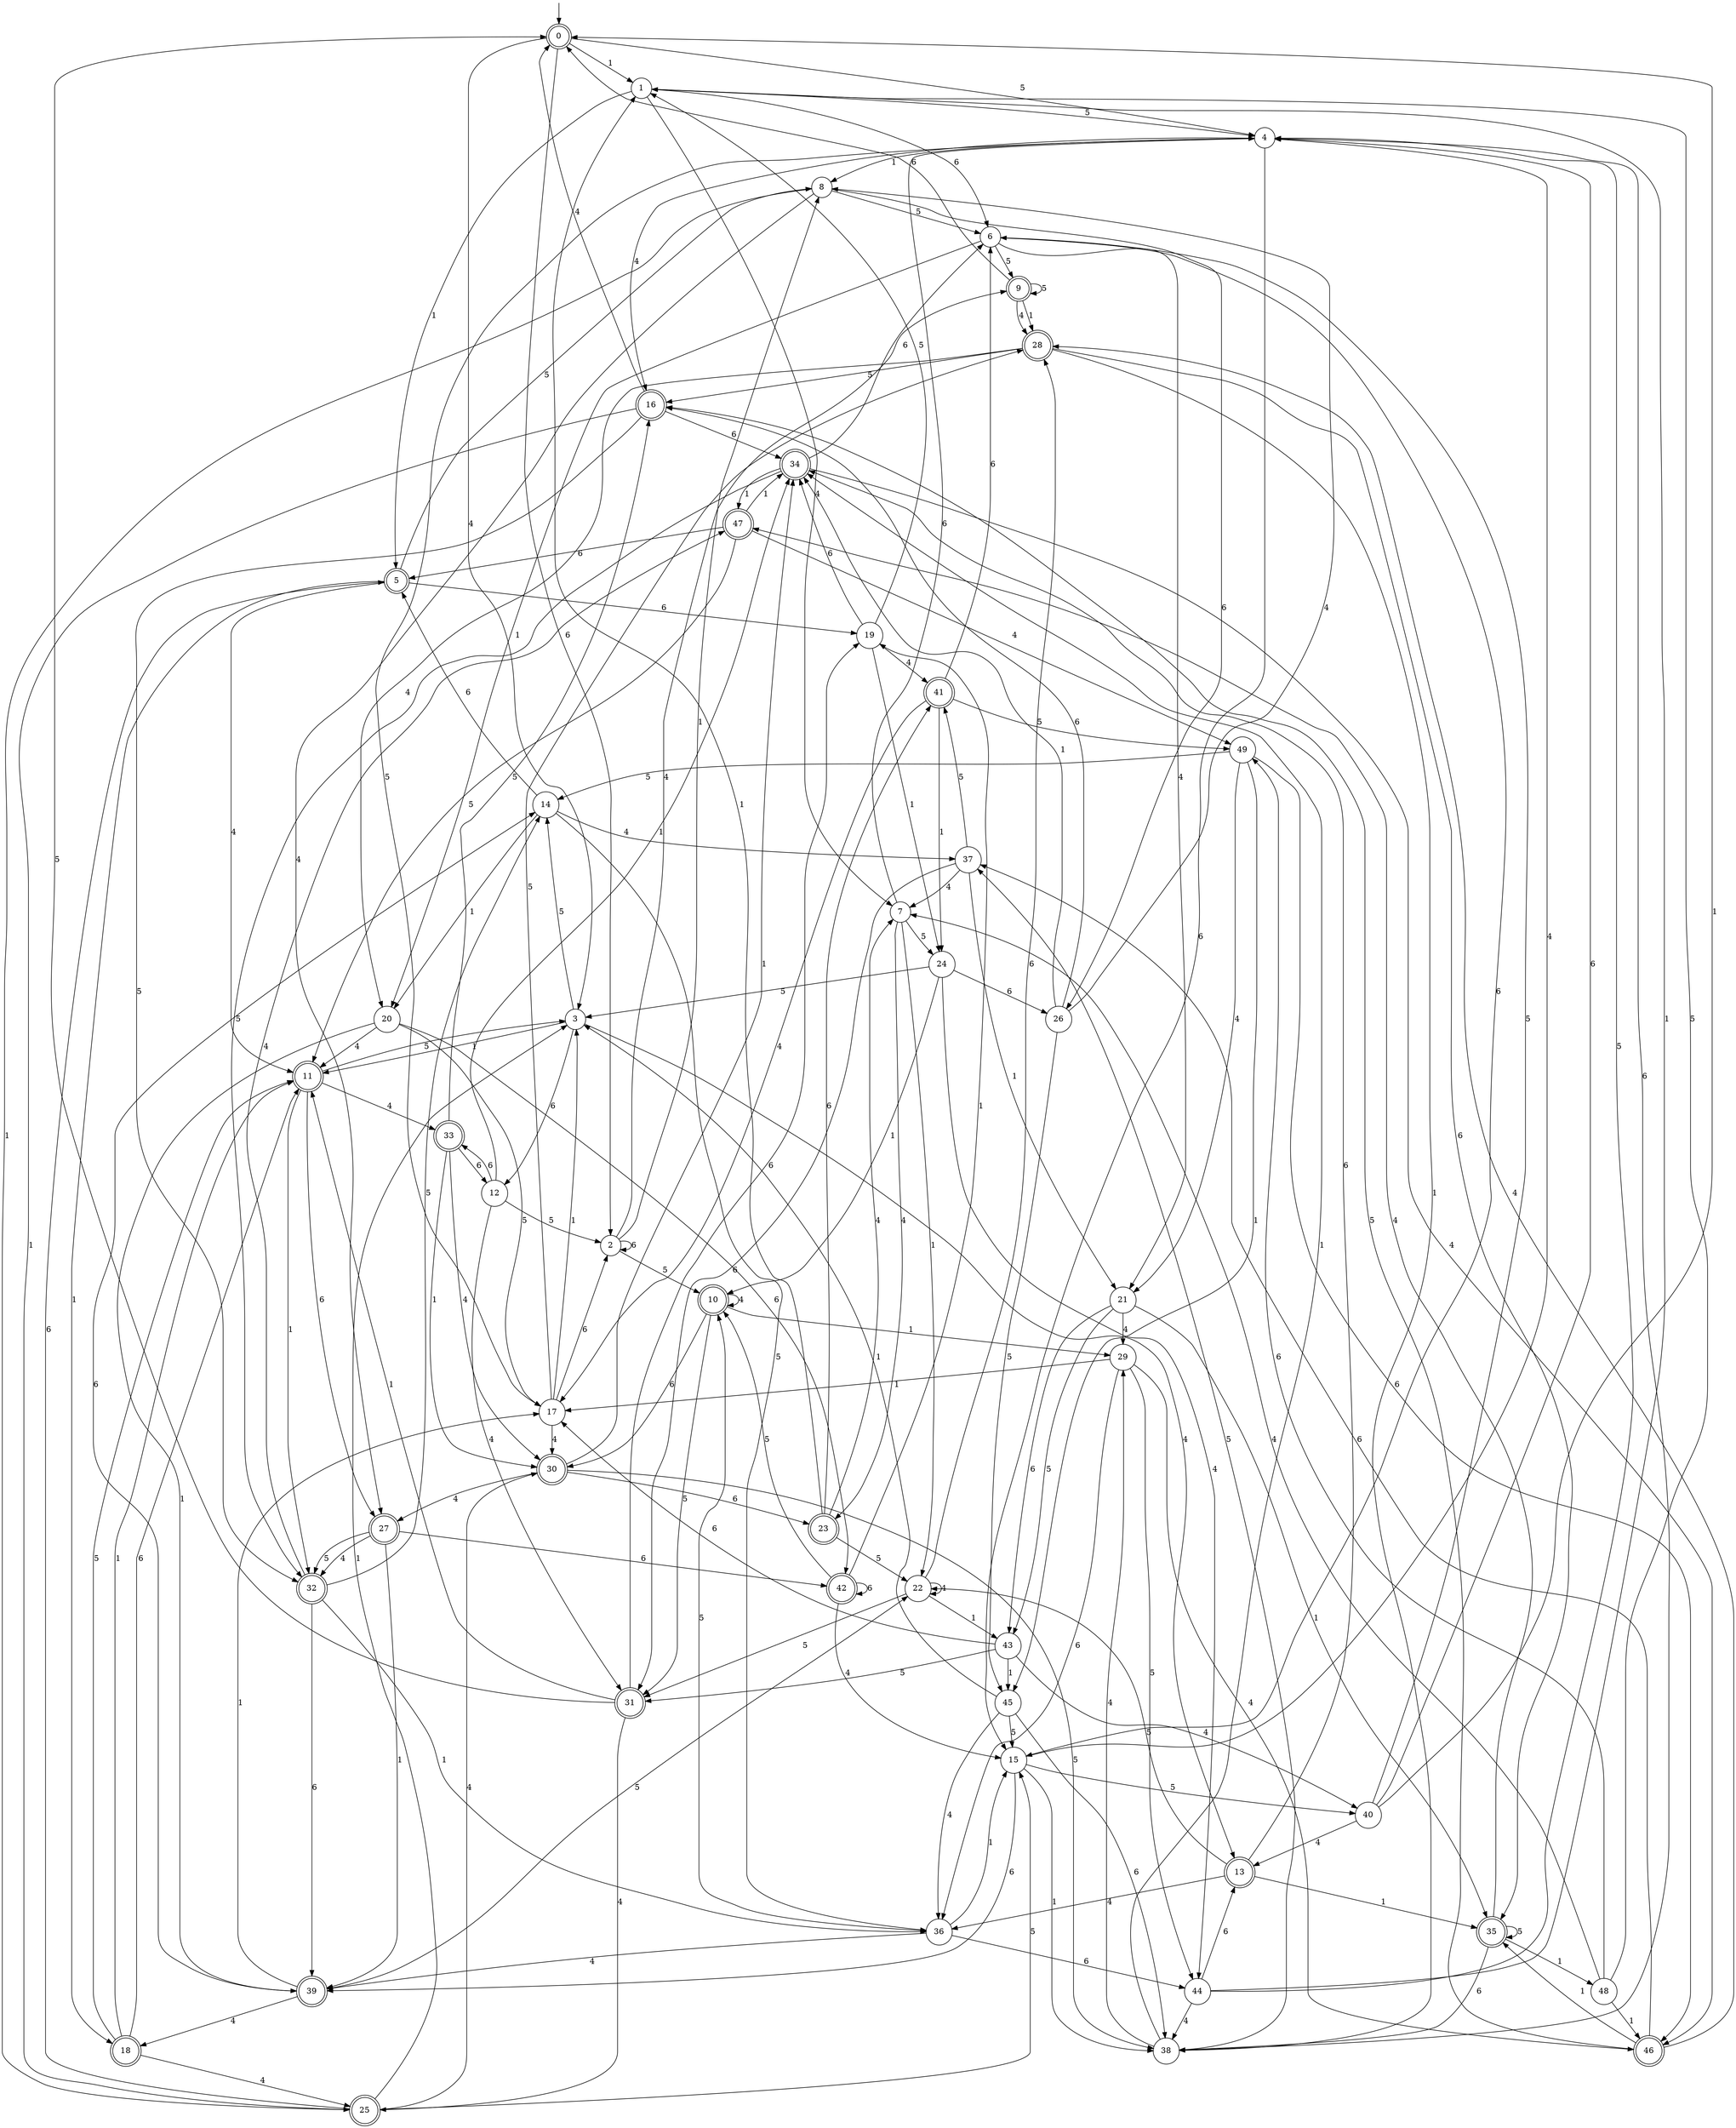 digraph g {

	s0 [shape="doublecircle" label="0"];
	s1 [shape="circle" label="1"];
	s2 [shape="circle" label="2"];
	s3 [shape="circle" label="3"];
	s4 [shape="circle" label="4"];
	s5 [shape="doublecircle" label="5"];
	s6 [shape="circle" label="6"];
	s7 [shape="circle" label="7"];
	s8 [shape="circle" label="8"];
	s9 [shape="doublecircle" label="9"];
	s10 [shape="doublecircle" label="10"];
	s11 [shape="doublecircle" label="11"];
	s12 [shape="circle" label="12"];
	s13 [shape="doublecircle" label="13"];
	s14 [shape="circle" label="14"];
	s15 [shape="circle" label="15"];
	s16 [shape="doublecircle" label="16"];
	s17 [shape="circle" label="17"];
	s18 [shape="doublecircle" label="18"];
	s19 [shape="circle" label="19"];
	s20 [shape="circle" label="20"];
	s21 [shape="circle" label="21"];
	s22 [shape="circle" label="22"];
	s23 [shape="doublecircle" label="23"];
	s24 [shape="circle" label="24"];
	s25 [shape="doublecircle" label="25"];
	s26 [shape="circle" label="26"];
	s27 [shape="doublecircle" label="27"];
	s28 [shape="doublecircle" label="28"];
	s29 [shape="circle" label="29"];
	s30 [shape="doublecircle" label="30"];
	s31 [shape="doublecircle" label="31"];
	s32 [shape="doublecircle" label="32"];
	s33 [shape="doublecircle" label="33"];
	s34 [shape="doublecircle" label="34"];
	s35 [shape="doublecircle" label="35"];
	s36 [shape="circle" label="36"];
	s37 [shape="circle" label="37"];
	s38 [shape="circle" label="38"];
	s39 [shape="doublecircle" label="39"];
	s40 [shape="circle" label="40"];
	s41 [shape="doublecircle" label="41"];
	s42 [shape="doublecircle" label="42"];
	s43 [shape="circle" label="43"];
	s44 [shape="circle" label="44"];
	s45 [shape="circle" label="45"];
	s46 [shape="doublecircle" label="46"];
	s47 [shape="doublecircle" label="47"];
	s48 [shape="circle" label="48"];
	s49 [shape="circle" label="49"];
	s0 -> s1 [label="1"];
	s0 -> s2 [label="6"];
	s0 -> s3 [label="4"];
	s0 -> s4 [label="5"];
	s1 -> s5 [label="1"];
	s1 -> s6 [label="6"];
	s1 -> s7 [label="4"];
	s1 -> s4 [label="5"];
	s2 -> s8 [label="1"];
	s2 -> s2 [label="6"];
	s2 -> s9 [label="4"];
	s2 -> s10 [label="5"];
	s3 -> s11 [label="1"];
	s3 -> s12 [label="6"];
	s3 -> s13 [label="4"];
	s3 -> s14 [label="5"];
	s4 -> s8 [label="1"];
	s4 -> s15 [label="6"];
	s4 -> s16 [label="4"];
	s4 -> s17 [label="5"];
	s5 -> s18 [label="1"];
	s5 -> s19 [label="6"];
	s5 -> s11 [label="4"];
	s5 -> s8 [label="5"];
	s6 -> s20 [label="1"];
	s6 -> s15 [label="6"];
	s6 -> s21 [label="4"];
	s6 -> s9 [label="5"];
	s7 -> s22 [label="1"];
	s7 -> s4 [label="6"];
	s7 -> s23 [label="4"];
	s7 -> s24 [label="5"];
	s8 -> s25 [label="1"];
	s8 -> s26 [label="6"];
	s8 -> s27 [label="4"];
	s8 -> s6 [label="5"];
	s9 -> s28 [label="1"];
	s9 -> s0 [label="6"];
	s9 -> s28 [label="4"];
	s9 -> s9 [label="5"];
	s10 -> s29 [label="1"];
	s10 -> s30 [label="6"];
	s10 -> s10 [label="4"];
	s10 -> s31 [label="5"];
	s11 -> s32 [label="1"];
	s11 -> s27 [label="6"];
	s11 -> s33 [label="4"];
	s11 -> s3 [label="5"];
	s12 -> s34 [label="1"];
	s12 -> s33 [label="6"];
	s12 -> s31 [label="4"];
	s12 -> s2 [label="5"];
	s13 -> s35 [label="1"];
	s13 -> s34 [label="6"];
	s13 -> s36 [label="4"];
	s13 -> s22 [label="5"];
	s14 -> s20 [label="1"];
	s14 -> s5 [label="6"];
	s14 -> s37 [label="4"];
	s14 -> s36 [label="5"];
	s15 -> s38 [label="1"];
	s15 -> s39 [label="6"];
	s15 -> s4 [label="4"];
	s15 -> s40 [label="5"];
	s16 -> s25 [label="1"];
	s16 -> s34 [label="6"];
	s16 -> s0 [label="4"];
	s16 -> s32 [label="5"];
	s17 -> s3 [label="1"];
	s17 -> s2 [label="6"];
	s17 -> s30 [label="4"];
	s17 -> s28 [label="5"];
	s18 -> s11 [label="1"];
	s18 -> s11 [label="6"];
	s18 -> s25 [label="4"];
	s18 -> s11 [label="5"];
	s19 -> s24 [label="1"];
	s19 -> s34 [label="6"];
	s19 -> s41 [label="4"];
	s19 -> s1 [label="5"];
	s20 -> s39 [label="1"];
	s20 -> s42 [label="6"];
	s20 -> s11 [label="4"];
	s20 -> s17 [label="5"];
	s21 -> s35 [label="1"];
	s21 -> s43 [label="6"];
	s21 -> s29 [label="4"];
	s21 -> s43 [label="5"];
	s22 -> s43 [label="1"];
	s22 -> s28 [label="6"];
	s22 -> s22 [label="4"];
	s22 -> s31 [label="5"];
	s23 -> s1 [label="1"];
	s23 -> s41 [label="6"];
	s23 -> s7 [label="4"];
	s23 -> s22 [label="5"];
	s24 -> s10 [label="1"];
	s24 -> s26 [label="6"];
	s24 -> s44 [label="4"];
	s24 -> s3 [label="5"];
	s25 -> s3 [label="1"];
	s25 -> s5 [label="6"];
	s25 -> s30 [label="4"];
	s25 -> s15 [label="5"];
	s26 -> s34 [label="1"];
	s26 -> s16 [label="6"];
	s26 -> s8 [label="4"];
	s26 -> s45 [label="5"];
	s27 -> s39 [label="1"];
	s27 -> s42 [label="6"];
	s27 -> s32 [label="4"];
	s27 -> s32 [label="5"];
	s28 -> s38 [label="1"];
	s28 -> s35 [label="6"];
	s28 -> s20 [label="4"];
	s28 -> s16 [label="5"];
	s29 -> s17 [label="1"];
	s29 -> s36 [label="6"];
	s29 -> s46 [label="4"];
	s29 -> s44 [label="5"];
	s30 -> s34 [label="1"];
	s30 -> s23 [label="6"];
	s30 -> s27 [label="4"];
	s30 -> s38 [label="5"];
	s31 -> s11 [label="1"];
	s31 -> s19 [label="6"];
	s31 -> s25 [label="4"];
	s31 -> s0 [label="5"];
	s32 -> s36 [label="1"];
	s32 -> s39 [label="6"];
	s32 -> s47 [label="4"];
	s32 -> s14 [label="5"];
	s33 -> s30 [label="1"];
	s33 -> s12 [label="6"];
	s33 -> s30 [label="4"];
	s33 -> s16 [label="5"];
	s34 -> s47 [label="1"];
	s34 -> s6 [label="6"];
	s34 -> s46 [label="4"];
	s34 -> s32 [label="5"];
	s35 -> s48 [label="1"];
	s35 -> s38 [label="6"];
	s35 -> s47 [label="4"];
	s35 -> s35 [label="5"];
	s36 -> s15 [label="1"];
	s36 -> s44 [label="6"];
	s36 -> s39 [label="4"];
	s36 -> s10 [label="5"];
	s37 -> s21 [label="1"];
	s37 -> s31 [label="6"];
	s37 -> s7 [label="4"];
	s37 -> s41 [label="5"];
	s38 -> s34 [label="1"];
	s38 -> s4 [label="6"];
	s38 -> s29 [label="4"];
	s38 -> s37 [label="5"];
	s39 -> s17 [label="1"];
	s39 -> s14 [label="6"];
	s39 -> s18 [label="4"];
	s39 -> s22 [label="5"];
	s40 -> s0 [label="1"];
	s40 -> s4 [label="6"];
	s40 -> s13 [label="4"];
	s40 -> s6 [label="5"];
	s41 -> s24 [label="1"];
	s41 -> s6 [label="6"];
	s41 -> s17 [label="4"];
	s41 -> s49 [label="5"];
	s42 -> s19 [label="1"];
	s42 -> s42 [label="6"];
	s42 -> s15 [label="4"];
	s42 -> s10 [label="5"];
	s43 -> s45 [label="1"];
	s43 -> s17 [label="6"];
	s43 -> s40 [label="4"];
	s43 -> s31 [label="5"];
	s44 -> s1 [label="1"];
	s44 -> s13 [label="6"];
	s44 -> s38 [label="4"];
	s44 -> s4 [label="5"];
	s45 -> s3 [label="1"];
	s45 -> s38 [label="6"];
	s45 -> s36 [label="4"];
	s45 -> s15 [label="5"];
	s46 -> s35 [label="1"];
	s46 -> s37 [label="6"];
	s46 -> s28 [label="4"];
	s46 -> s16 [label="5"];
	s47 -> s34 [label="1"];
	s47 -> s5 [label="6"];
	s47 -> s49 [label="4"];
	s47 -> s11 [label="5"];
	s48 -> s46 [label="1"];
	s48 -> s49 [label="6"];
	s48 -> s7 [label="4"];
	s48 -> s1 [label="5"];
	s49 -> s45 [label="1"];
	s49 -> s46 [label="6"];
	s49 -> s21 [label="4"];
	s49 -> s14 [label="5"];

__start0 [label="" shape="none" width="0" height="0"];
__start0 -> s0;

}
